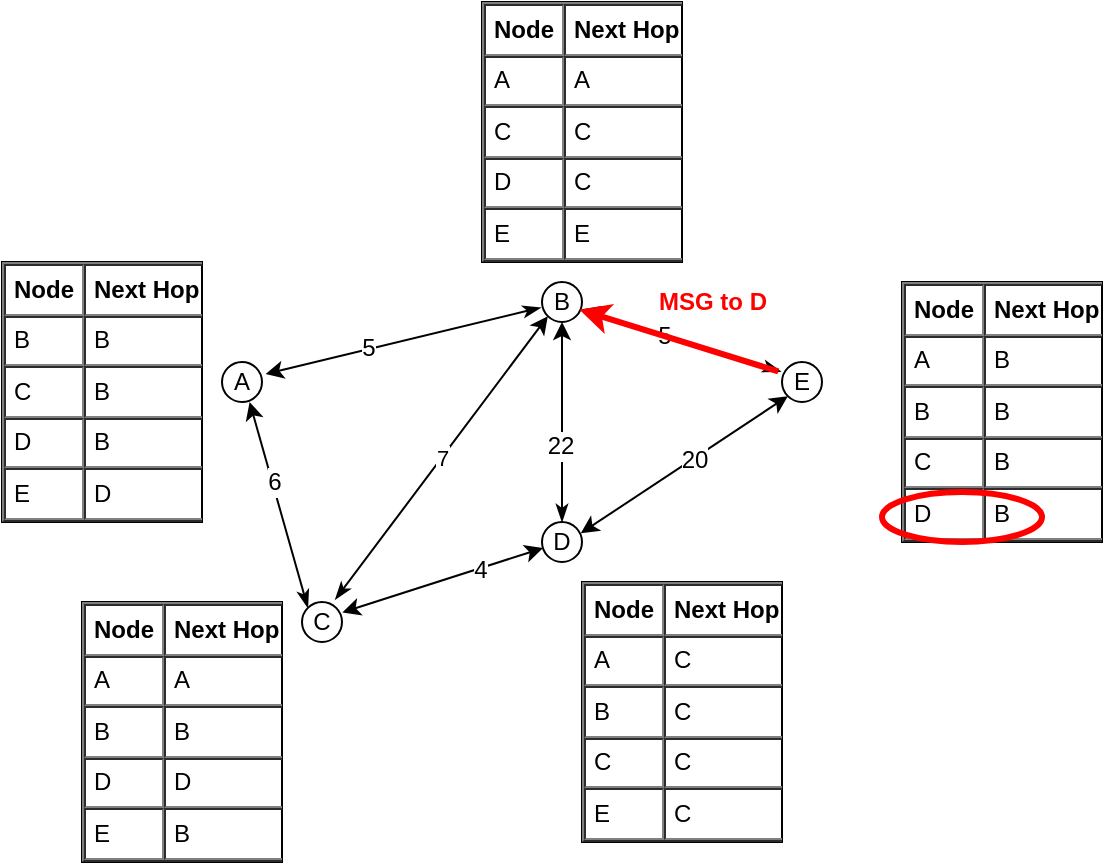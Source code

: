<mxfile version="12.9.9" type="device"><diagram id="lJYS4VRSIsEf9TPoP0br" name="Page-1"><mxGraphModel dx="1422" dy="769" grid="1" gridSize="10" guides="1" tooltips="1" connect="1" arrows="1" fold="1" page="1" pageScale="1" pageWidth="827" pageHeight="1169" math="0" shadow="0"><root><mxCell id="0"/><mxCell id="1" parent="0"/><mxCell id="UmhQ2P2T8tzD9ortns0X-2" value="&lt;div&gt;A&lt;/div&gt;" style="ellipse;whiteSpace=wrap;html=1;" parent="1" vertex="1"><mxGeometry x="150" y="230" width="20" height="20" as="geometry"/></mxCell><mxCell id="UmhQ2P2T8tzD9ortns0X-3" value="E" style="ellipse;whiteSpace=wrap;html=1;" parent="1" vertex="1"><mxGeometry x="430" y="230" width="20" height="20" as="geometry"/></mxCell><mxCell id="UmhQ2P2T8tzD9ortns0X-4" value="D" style="ellipse;whiteSpace=wrap;html=1;" parent="1" vertex="1"><mxGeometry x="310" y="310" width="20" height="20" as="geometry"/></mxCell><mxCell id="UmhQ2P2T8tzD9ortns0X-5" value="C" style="ellipse;whiteSpace=wrap;html=1;" parent="1" vertex="1"><mxGeometry x="190" y="350" width="20" height="20" as="geometry"/></mxCell><mxCell id="UmhQ2P2T8tzD9ortns0X-6" value="B" style="ellipse;whiteSpace=wrap;html=1;" parent="1" vertex="1"><mxGeometry x="310" y="190" width="20" height="20" as="geometry"/></mxCell><mxCell id="UmhQ2P2T8tzD9ortns0X-10" value="" style="endArrow=classic;html=1;exitX=0.5;exitY=0;exitDx=0;exitDy=0;entryX=0.5;entryY=1;entryDx=0;entryDy=0;startArrow=classicThin;startFill=1;" parent="1" source="UmhQ2P2T8tzD9ortns0X-4" target="UmhQ2P2T8tzD9ortns0X-6" edge="1"><mxGeometry width="50" height="50" relative="1" as="geometry"><mxPoint x="330" y="330" as="sourcePoint"/><mxPoint x="380" y="280" as="targetPoint"/></mxGeometry></mxCell><mxCell id="UmhQ2P2T8tzD9ortns0X-21" value="22" style="text;html=1;align=center;verticalAlign=middle;resizable=0;points=[];labelBackgroundColor=#ffffff;" parent="UmhQ2P2T8tzD9ortns0X-10" vertex="1" connectable="0"><mxGeometry x="-0.242" y="1" relative="1" as="geometry"><mxPoint as="offset"/></mxGeometry></mxCell><mxCell id="UmhQ2P2T8tzD9ortns0X-11" value="" style="endArrow=classic;html=1;entryX=1.01;entryY=0.26;entryDx=0;entryDy=0;entryPerimeter=0;startArrow=classic;startFill=1;" parent="1" source="UmhQ2P2T8tzD9ortns0X-4" target="UmhQ2P2T8tzD9ortns0X-5" edge="1"><mxGeometry width="50" height="50" relative="1" as="geometry"><mxPoint x="330" y="320" as="sourcePoint"/><mxPoint x="330" y="220" as="targetPoint"/></mxGeometry></mxCell><mxCell id="UmhQ2P2T8tzD9ortns0X-23" value="4" style="text;html=1;align=center;verticalAlign=middle;resizable=0;points=[];labelBackgroundColor=#ffffff;" parent="UmhQ2P2T8tzD9ortns0X-11" vertex="1" connectable="0"><mxGeometry x="-0.362" y="1" relative="1" as="geometry"><mxPoint as="offset"/></mxGeometry></mxCell><mxCell id="UmhQ2P2T8tzD9ortns0X-12" value="" style="endArrow=classic;html=1;exitX=0.97;exitY=0.28;exitDx=0;exitDy=0;entryX=0;entryY=1;entryDx=0;entryDy=0;exitPerimeter=0;startArrow=classic;startFill=1;" parent="1" source="UmhQ2P2T8tzD9ortns0X-4" target="UmhQ2P2T8tzD9ortns0X-3" edge="1"><mxGeometry width="50" height="50" relative="1" as="geometry"><mxPoint x="340" y="330" as="sourcePoint"/><mxPoint x="340" y="230" as="targetPoint"/></mxGeometry></mxCell><mxCell id="UmhQ2P2T8tzD9ortns0X-22" value="&lt;div&gt;20&lt;/div&gt;" style="text;html=1;align=center;verticalAlign=middle;resizable=0;points=[];labelBackgroundColor=#ffffff;" parent="UmhQ2P2T8tzD9ortns0X-12" vertex="1" connectable="0"><mxGeometry x="0.08" relative="1" as="geometry"><mxPoint as="offset"/></mxGeometry></mxCell><mxCell id="UmhQ2P2T8tzD9ortns0X-15" value="" style="endArrow=classic;html=1;exitX=-0.03;exitY=0.24;exitDx=0;exitDy=0;entryX=0.99;entryY=0.68;entryDx=0;entryDy=0;startArrow=classicThin;startFill=1;exitPerimeter=0;entryPerimeter=0;" parent="1" source="UmhQ2P2T8tzD9ortns0X-3" target="UmhQ2P2T8tzD9ortns0X-6" edge="1"><mxGeometry width="50" height="50" relative="1" as="geometry"><mxPoint x="330" y="320" as="sourcePoint"/><mxPoint x="330" y="220" as="targetPoint"/></mxGeometry></mxCell><mxCell id="UmhQ2P2T8tzD9ortns0X-25" value="5" style="text;html=1;align=center;verticalAlign=middle;resizable=0;points=[];labelBackgroundColor=#ffffff;" parent="UmhQ2P2T8tzD9ortns0X-15" vertex="1" connectable="0"><mxGeometry x="0.183" relative="1" as="geometry"><mxPoint as="offset"/></mxGeometry></mxCell><mxCell id="UmhQ2P2T8tzD9ortns0X-16" value="7" style="endArrow=classic;html=1;exitX=0.83;exitY=-0.06;exitDx=0;exitDy=0;entryX=0;entryY=1;entryDx=0;entryDy=0;startArrow=classicThin;startFill=1;exitPerimeter=0;" parent="1" source="UmhQ2P2T8tzD9ortns0X-5" target="UmhQ2P2T8tzD9ortns0X-6" edge="1"><mxGeometry width="50" height="50" relative="1" as="geometry"><mxPoint x="340" y="330" as="sourcePoint"/><mxPoint x="340" y="230" as="targetPoint"/></mxGeometry></mxCell><mxCell id="UmhQ2P2T8tzD9ortns0X-17" value="" style="endArrow=classic;html=1;exitX=0;exitY=0;exitDx=0;exitDy=0;entryX=0.69;entryY=1;entryDx=0;entryDy=0;startArrow=classicThin;startFill=1;entryPerimeter=0;" parent="1" source="UmhQ2P2T8tzD9ortns0X-5" target="UmhQ2P2T8tzD9ortns0X-2" edge="1"><mxGeometry width="50" height="50" relative="1" as="geometry"><mxPoint x="350" y="340" as="sourcePoint"/><mxPoint x="350" y="240" as="targetPoint"/></mxGeometry></mxCell><mxCell id="UmhQ2P2T8tzD9ortns0X-19" value="6" style="text;html=1;align=center;verticalAlign=middle;resizable=0;points=[];labelBackgroundColor=#ffffff;" parent="UmhQ2P2T8tzD9ortns0X-17" vertex="1" connectable="0"><mxGeometry x="0.224" y="-1" relative="1" as="geometry"><mxPoint as="offset"/></mxGeometry></mxCell><mxCell id="UmhQ2P2T8tzD9ortns0X-18" value="" style="endArrow=classic;html=1;exitX=-0.03;exitY=0.64;exitDx=0;exitDy=0;entryX=1.09;entryY=0.3;entryDx=0;entryDy=0;startArrow=classicThin;startFill=1;entryPerimeter=0;exitPerimeter=0;" parent="1" source="UmhQ2P2T8tzD9ortns0X-6" target="UmhQ2P2T8tzD9ortns0X-2" edge="1"><mxGeometry width="50" height="50" relative="1" as="geometry"><mxPoint x="360" y="350" as="sourcePoint"/><mxPoint x="360" y="250" as="targetPoint"/></mxGeometry></mxCell><mxCell id="UmhQ2P2T8tzD9ortns0X-20" value="&lt;div&gt;5&lt;/div&gt;" style="text;html=1;align=center;verticalAlign=middle;resizable=0;points=[];labelBackgroundColor=#ffffff;" parent="UmhQ2P2T8tzD9ortns0X-18" vertex="1" connectable="0"><mxGeometry x="0.254" y="-1" relative="1" as="geometry"><mxPoint as="offset"/></mxGeometry></mxCell><mxCell id="UmhQ2P2T8tzD9ortns0X-44" value="&lt;table style=&quot;font-size: 1em ; width: 100% ; height: 100%&quot; cellspacing=&quot;0&quot; cellpadding=&quot;4&quot; border=&quot;1&quot;&gt;&lt;tbody&gt;&lt;tr&gt;&lt;th&gt;Node&lt;br&gt;&lt;/th&gt;&lt;th&gt;Next Hop&lt;br&gt;&lt;/th&gt;&lt;/tr&gt;&lt;tr&gt;&lt;td&gt;A&lt;br&gt;&lt;/td&gt;&lt;td&gt;B&lt;br&gt;&lt;/td&gt;&lt;/tr&gt;&lt;tr&gt;&lt;td&gt;B&lt;br&gt;&lt;/td&gt;&lt;td&gt;B&lt;br&gt;&lt;/td&gt;&lt;/tr&gt;&lt;tr&gt;&lt;td&gt;C&lt;br&gt;&lt;/td&gt;&lt;td&gt;B&lt;br&gt;&lt;/td&gt;&lt;/tr&gt;&lt;tr&gt;&lt;td&gt;D&lt;/td&gt;&lt;td&gt;B&lt;br&gt;&lt;/td&gt;&lt;/tr&gt;&lt;/tbody&gt;&lt;/table&gt; " style="verticalAlign=top;align=left;overflow=fill;fontSize=12;fontFamily=Helvetica;html=1" parent="1" vertex="1"><mxGeometry x="490" y="190" width="100" height="130" as="geometry"/></mxCell><mxCell id="UmhQ2P2T8tzD9ortns0X-45" value="&lt;table style=&quot;font-size: 1em ; width: 100% ; height: 100%&quot; cellspacing=&quot;0&quot; cellpadding=&quot;4&quot; border=&quot;1&quot;&gt;&lt;tbody&gt;&lt;tr&gt;&lt;th&gt;Node&lt;br&gt;&lt;/th&gt;&lt;th&gt;Next Hop&lt;br&gt;&lt;/th&gt;&lt;/tr&gt;&lt;tr&gt;&lt;td&gt;A&lt;br&gt;&lt;/td&gt;&lt;td&gt;C&lt;br&gt;&lt;/td&gt;&lt;/tr&gt;&lt;tr&gt;&lt;td&gt;B&lt;br&gt;&lt;/td&gt;&lt;td&gt;C&lt;br&gt;&lt;/td&gt;&lt;/tr&gt;&lt;tr&gt;&lt;td&gt;C&lt;br&gt;&lt;/td&gt;&lt;td&gt;C&lt;br&gt;&lt;/td&gt;&lt;/tr&gt;&lt;tr&gt;&lt;td&gt;E&lt;/td&gt;&lt;td&gt;C&lt;br&gt;&lt;/td&gt;&lt;/tr&gt;&lt;/tbody&gt;&lt;/table&gt; " style="verticalAlign=top;align=left;overflow=fill;fontSize=12;fontFamily=Helvetica;html=1" parent="1" vertex="1"><mxGeometry x="330" y="340" width="100" height="130" as="geometry"/></mxCell><mxCell id="UmhQ2P2T8tzD9ortns0X-46" value="&lt;table style=&quot;font-size: 1em ; width: 100% ; height: 100%&quot; cellspacing=&quot;0&quot; cellpadding=&quot;4&quot; border=&quot;1&quot;&gt;&lt;tbody&gt;&lt;tr&gt;&lt;th&gt;Node&lt;br&gt;&lt;/th&gt;&lt;th&gt;Next Hop&lt;br&gt;&lt;/th&gt;&lt;/tr&gt;&lt;tr&gt;&lt;td&gt;A&lt;br&gt;&lt;/td&gt;&lt;td&gt;A&lt;br&gt;&lt;/td&gt;&lt;/tr&gt;&lt;tr&gt;&lt;td&gt;C&lt;br&gt;&lt;/td&gt;&lt;td&gt;C&lt;br&gt;&lt;/td&gt;&lt;/tr&gt;&lt;tr&gt;&lt;td&gt;D&lt;br&gt;&lt;/td&gt;&lt;td&gt;C&lt;br&gt;&lt;/td&gt;&lt;/tr&gt;&lt;tr&gt;&lt;td&gt;E&lt;/td&gt;&lt;td&gt;E&lt;/td&gt;&lt;/tr&gt;&lt;/tbody&gt;&lt;/table&gt; " style="verticalAlign=top;align=left;overflow=fill;fontSize=12;fontFamily=Helvetica;html=1" parent="1" vertex="1"><mxGeometry x="280" y="50" width="100" height="130" as="geometry"/></mxCell><mxCell id="UmhQ2P2T8tzD9ortns0X-47" value="&lt;table style=&quot;font-size: 1em ; width: 100% ; height: 100%&quot; cellspacing=&quot;0&quot; cellpadding=&quot;4&quot; border=&quot;1&quot;&gt;&lt;tbody&gt;&lt;tr&gt;&lt;th&gt;Node&lt;br&gt;&lt;/th&gt;&lt;th&gt;Next Hop&lt;br&gt;&lt;/th&gt;&lt;/tr&gt;&lt;tr&gt;&lt;td&gt;B&lt;br&gt;&lt;/td&gt;&lt;td&gt;B&lt;br&gt;&lt;/td&gt;&lt;/tr&gt;&lt;tr&gt;&lt;td&gt;C&lt;br&gt;&lt;/td&gt;&lt;td&gt;B&lt;br&gt;&lt;/td&gt;&lt;/tr&gt;&lt;tr&gt;&lt;td&gt;D&lt;br&gt;&lt;/td&gt;&lt;td&gt;B&lt;br&gt;&lt;/td&gt;&lt;/tr&gt;&lt;tr&gt;&lt;td&gt;E&lt;/td&gt;&lt;td&gt;D&lt;/td&gt;&lt;/tr&gt;&lt;/tbody&gt;&lt;/table&gt; " style="verticalAlign=top;align=left;overflow=fill;fontSize=12;fontFamily=Helvetica;html=1" parent="1" vertex="1"><mxGeometry x="40" y="180" width="100" height="130" as="geometry"/></mxCell><mxCell id="UmhQ2P2T8tzD9ortns0X-48" value="&lt;table style=&quot;font-size: 1em ; width: 100% ; height: 100%&quot; cellspacing=&quot;0&quot; cellpadding=&quot;4&quot; border=&quot;1&quot;&gt;&lt;tbody&gt;&lt;tr&gt;&lt;th&gt;Node&lt;br&gt;&lt;/th&gt;&lt;th&gt;Next Hop&lt;br&gt;&lt;/th&gt;&lt;/tr&gt;&lt;tr&gt;&lt;td&gt;A&lt;br&gt;&lt;/td&gt;&lt;td&gt;A&lt;br&gt;&lt;/td&gt;&lt;/tr&gt;&lt;tr&gt;&lt;td&gt;B&lt;br&gt;&lt;/td&gt;&lt;td&gt;B&lt;br&gt;&lt;/td&gt;&lt;/tr&gt;&lt;tr&gt;&lt;td&gt;D&lt;/td&gt;&lt;td&gt;D&lt;br&gt;&lt;/td&gt;&lt;/tr&gt;&lt;tr&gt;&lt;td&gt;E&lt;/td&gt;&lt;td&gt;B&lt;/td&gt;&lt;/tr&gt;&lt;/tbody&gt;&lt;/table&gt; " style="verticalAlign=top;align=left;overflow=fill;fontSize=12;fontFamily=Helvetica;html=1" parent="1" vertex="1"><mxGeometry x="80" y="350" width="100" height="130" as="geometry"/></mxCell><mxCell id="FOEjCi5yLIBfMQmb-yMi-1" value="" style="ellipse;whiteSpace=wrap;html=1;fillColor=none;strokeColor=#FF0000;strokeWidth=3;" parent="1" vertex="1"><mxGeometry x="480" y="295" width="80" height="25" as="geometry"/></mxCell><mxCell id="FOEjCi5yLIBfMQmb-yMi-2" value="" style="endArrow=classic;html=1;exitX=-0.093;exitY=0.236;exitDx=0;exitDy=0;exitPerimeter=0;fillColor=#f8cecc;strokeColor=#FF0000;strokeWidth=3;entryX=0.936;entryY=0.693;entryDx=0;entryDy=0;entryPerimeter=0;" parent="1" source="UmhQ2P2T8tzD9ortns0X-3" target="UmhQ2P2T8tzD9ortns0X-6" edge="1"><mxGeometry width="50" height="50" relative="1" as="geometry"><mxPoint x="390" y="360" as="sourcePoint"/><mxPoint x="428" y="180" as="targetPoint"/></mxGeometry></mxCell><mxCell id="FOEjCi5yLIBfMQmb-yMi-3" value="&lt;b&gt;&lt;font color=&quot;#FF0000&quot;&gt;MSG to D&lt;/font&gt;&lt;/b&gt;" style="text;html=1;align=center;verticalAlign=middle;resizable=0;points=[];autosize=1;" parent="1" vertex="1"><mxGeometry x="360" y="190" width="70" height="20" as="geometry"/></mxCell></root></mxGraphModel></diagram></mxfile>
